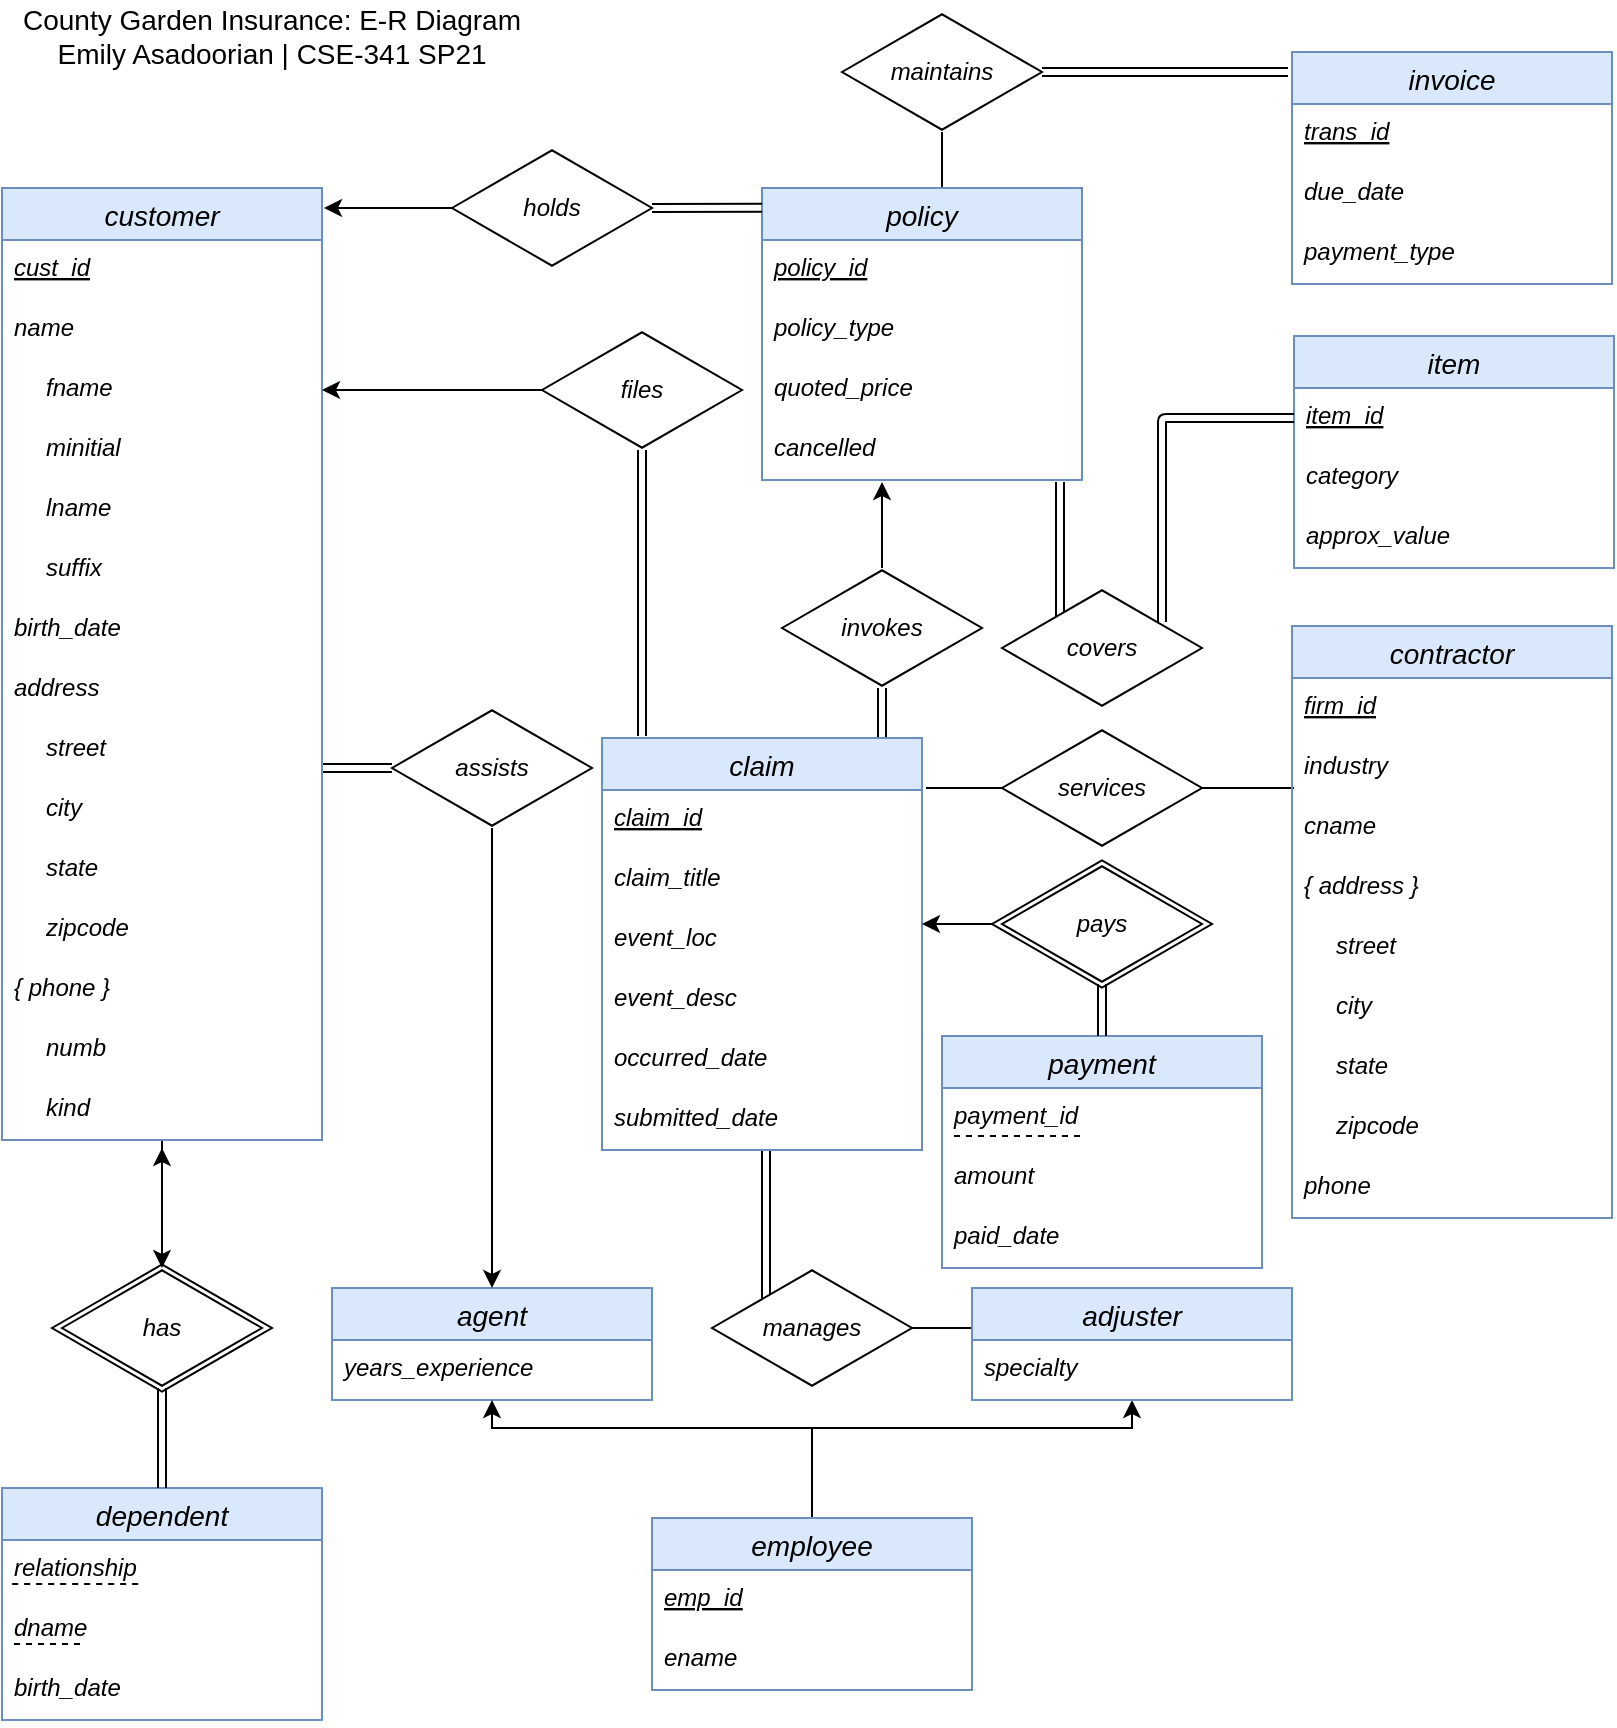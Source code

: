 <mxfile version="14.6.6" type="device"><diagram id="R2lEEEUBdFMjLlhIrx00" name="Page-1"><mxGraphModel dx="1215" dy="800" grid="1" gridSize="10" guides="1" tooltips="1" connect="1" arrows="1" fold="1" page="1" pageScale="1" pageWidth="850" pageHeight="1100" math="0" shadow="0" extFonts="Permanent Marker^https://fonts.googleapis.com/css?family=Permanent+Marker"><root><mxCell id="0"/><mxCell id="1" parent="0"/><mxCell id="RvAxAFnvMs2Ia5hlc790-140" value="" style="shape=link;html=1;fontFamily=Comic Sans MS;fontSize=14;entryX=0.29;entryY=0.233;entryDx=0;entryDy=0;entryPerimeter=0;" parent="1" target="RvAxAFnvMs2Ia5hlc790-136" edge="1"><mxGeometry width="100" relative="1" as="geometry"><mxPoint x="549" y="247" as="sourcePoint"/><mxPoint x="570" y="277" as="targetPoint"/></mxGeometry></mxCell><mxCell id="RvAxAFnvMs2Ia5hlc790-116" value="" style="html=1;whiteSpace=wrap;aspect=fixed;shape=isoRectangle;fontSize=14;align=left;" parent="1" vertex="1"><mxGeometry x="45" y="637" width="110" height="66" as="geometry"/></mxCell><mxCell id="RvAxAFnvMs2Ia5hlc790-90" value="" style="shape=link;html=1;entryX=0.5;entryY=1;entryDx=0;entryDy=0;entryPerimeter=0;" parent="1" target="RvAxAFnvMs2Ia5hlc790-89" edge="1"><mxGeometry width="100" relative="1" as="geometry"><mxPoint x="460" y="375" as="sourcePoint"/><mxPoint x="480" y="430" as="targetPoint"/></mxGeometry></mxCell><mxCell id="RvAxAFnvMs2Ia5hlc790-54" value="" style="shape=link;html=1;entryX=0.27;entryY=0.25;entryDx=0;entryDy=0;entryPerimeter=0;" parent="1" target="RvAxAFnvMs2Ia5hlc790-52" edge="1"><mxGeometry width="100" relative="1" as="geometry"><mxPoint x="402" y="581" as="sourcePoint"/><mxPoint x="641" y="537.02" as="targetPoint"/></mxGeometry></mxCell><mxCell id="RvAxAFnvMs2Ia5hlc790-83" value="" style="endArrow=none;html=1;entryX=0.006;entryY=0.833;entryDx=0;entryDy=0;exitX=0.99;exitY=0.5;exitDx=0;exitDy=0;exitPerimeter=0;entryPerimeter=0;" parent="1" source="RvAxAFnvMs2Ia5hlc790-81" target="RvAxAFnvMs2Ia5hlc790-86" edge="1"><mxGeometry width="50" height="50" relative="1" as="geometry"><mxPoint x="400" y="505" as="sourcePoint"/><mxPoint x="450" y="455" as="targetPoint"/></mxGeometry></mxCell><mxCell id="RvAxAFnvMs2Ia5hlc790-53" value="" style="endArrow=none;html=1;exitX=0.98;exitY=0.5;exitDx=0;exitDy=0;exitPerimeter=0;" parent="1" source="RvAxAFnvMs2Ia5hlc790-52" edge="1"><mxGeometry width="50" height="50" relative="1" as="geometry"><mxPoint x="400" y="565" as="sourcePoint"/><mxPoint x="505" y="670" as="targetPoint"/></mxGeometry></mxCell><mxCell id="RvAxAFnvMs2Ia5hlc790-25" value="" style="shape=link;html=1;entryX=0;entryY=0.5;entryDx=0;entryDy=0;entryPerimeter=0;" parent="1" target="RvAxAFnvMs2Ia5hlc790-19" edge="1"><mxGeometry width="100" relative="1" as="geometry"><mxPoint x="180" y="390" as="sourcePoint"/><mxPoint x="265" y="535" as="targetPoint"/></mxGeometry></mxCell><mxCell id="RvAxAFnvMs2Ia5hlc790-57" value="" style="shape=link;html=1;exitX=1;exitY=0.5;exitDx=0;exitDy=0;exitPerimeter=0;" parent="1" source="RvAxAFnvMs2Ia5hlc790-42" edge="1"><mxGeometry width="100" relative="1" as="geometry"><mxPoint x="660" y="190" as="sourcePoint"/><mxPoint x="663" y="42" as="targetPoint"/></mxGeometry></mxCell><mxCell id="RvAxAFnvMs2Ia5hlc790-55" value="" style="endArrow=none;html=1;entryX=0.5;entryY=1;entryDx=0;entryDy=0;entryPerimeter=0;" parent="1" target="RvAxAFnvMs2Ia5hlc790-42" edge="1"><mxGeometry width="50" height="50" relative="1" as="geometry"><mxPoint x="490" y="100" as="sourcePoint"/><mxPoint x="493" y="66" as="targetPoint"/></mxGeometry></mxCell><mxCell id="RvAxAFnvMs2Ia5hlc790-48" value="" style="shape=link;html=1;exitX=0.5;exitY=1;exitDx=0;exitDy=0;exitPerimeter=0;" parent="1" source="RvAxAFnvMs2Ia5hlc790-47" edge="1"><mxGeometry width="100" relative="1" as="geometry"><mxPoint x="380" y="440" as="sourcePoint"/><mxPoint x="340" y="374" as="targetPoint"/></mxGeometry></mxCell><mxCell id="RvAxAFnvMs2Ia5hlc790-10" value="agent" style="swimlane;fontStyle=2;childLayout=stackLayout;horizontal=1;startSize=26;horizontalStack=0;resizeParent=1;resizeParentMax=0;resizeLast=0;collapsible=1;marginBottom=0;align=center;fontSize=14;fillColor=#dae8fc;strokeColor=#6c8ebf;" parent="1" vertex="1"><mxGeometry x="185" y="650" width="160" height="56" as="geometry"/></mxCell><mxCell id="SOcDf07ZUQdl_huQNTsG-7" value="years_experience" style="text;strokeColor=none;fillColor=none;spacingLeft=4;spacingRight=4;overflow=hidden;rotatable=0;points=[[0,0.5],[1,0.5]];portConstraint=eastwest;fontSize=12;fontStyle=2" vertex="1" parent="RvAxAFnvMs2Ia5hlc790-10"><mxGeometry y="26" width="160" height="30" as="geometry"/></mxCell><mxCell id="RvAxAFnvMs2Ia5hlc790-127" style="edgeStyle=orthogonalEdgeStyle;rounded=0;orthogonalLoop=1;jettySize=auto;html=1;exitX=0.5;exitY=0;exitDx=0;exitDy=0;entryX=0.5;entryY=1;entryDx=0;entryDy=0;fontFamily=Comic Sans MS;fontSize=14;" parent="1" source="RvAxAFnvMs2Ia5hlc790-13" target="RvAxAFnvMs2Ia5hlc790-10" edge="1"><mxGeometry relative="1" as="geometry"><Array as="points"><mxPoint x="425" y="720"/><mxPoint x="265" y="720"/></Array></mxGeometry></mxCell><mxCell id="RvAxAFnvMs2Ia5hlc790-128" style="edgeStyle=orthogonalEdgeStyle;rounded=0;orthogonalLoop=1;jettySize=auto;html=1;exitX=0.5;exitY=0;exitDx=0;exitDy=0;entryX=0.5;entryY=1;entryDx=0;entryDy=0;fontFamily=Comic Sans MS;fontSize=14;" parent="1" source="RvAxAFnvMs2Ia5hlc790-13" target="RvAxAFnvMs2Ia5hlc790-16" edge="1"><mxGeometry relative="1" as="geometry"><Array as="points"><mxPoint x="425" y="720"/><mxPoint x="585" y="720"/></Array></mxGeometry></mxCell><mxCell id="RvAxAFnvMs2Ia5hlc790-13" value="employee" style="swimlane;fontStyle=2;childLayout=stackLayout;horizontal=1;startSize=26;horizontalStack=0;resizeParent=1;resizeParentMax=0;resizeLast=0;collapsible=1;marginBottom=0;align=center;fontSize=14;fillColor=#dae8fc;strokeColor=#6c8ebf;" parent="1" vertex="1"><mxGeometry x="345" y="765" width="160" height="86" as="geometry"/></mxCell><mxCell id="RvAxAFnvMs2Ia5hlc790-14" value="emp_id" style="text;strokeColor=none;fillColor=none;spacingLeft=4;spacingRight=4;overflow=hidden;rotatable=0;points=[[0,0.5],[1,0.5]];portConstraint=eastwest;fontSize=12;fontStyle=6" parent="RvAxAFnvMs2Ia5hlc790-13" vertex="1"><mxGeometry y="26" width="160" height="30" as="geometry"/></mxCell><mxCell id="RvAxAFnvMs2Ia5hlc790-15" value="ename&#xA;" style="text;strokeColor=none;fillColor=none;spacingLeft=4;spacingRight=4;overflow=hidden;rotatable=0;points=[[0,0.5],[1,0.5]];portConstraint=eastwest;fontSize=12;fontStyle=2" parent="RvAxAFnvMs2Ia5hlc790-13" vertex="1"><mxGeometry y="56" width="160" height="30" as="geometry"/></mxCell><mxCell id="RvAxAFnvMs2Ia5hlc790-16" value="adjuster" style="swimlane;fontStyle=2;childLayout=stackLayout;horizontal=1;startSize=26;horizontalStack=0;resizeParent=1;resizeParentMax=0;resizeLast=0;collapsible=1;marginBottom=0;align=center;fontSize=14;fillColor=#dae8fc;strokeColor=#6c8ebf;" parent="1" vertex="1"><mxGeometry x="505" y="650" width="160" height="56" as="geometry"/></mxCell><mxCell id="SOcDf07ZUQdl_huQNTsG-10" value="specialty" style="text;strokeColor=none;fillColor=none;spacingLeft=4;spacingRight=4;overflow=hidden;rotatable=0;points=[[0,0.5],[1,0.5]];portConstraint=eastwest;fontSize=12;fontStyle=2" vertex="1" parent="RvAxAFnvMs2Ia5hlc790-16"><mxGeometry y="26" width="160" height="30" as="geometry"/></mxCell><mxCell id="RvAxAFnvMs2Ia5hlc790-19" value="&lt;i&gt;assists&lt;/i&gt;" style="html=1;whiteSpace=wrap;aspect=fixed;shape=isoRectangle;" parent="1" vertex="1"><mxGeometry x="215" y="360" width="100" height="60" as="geometry"/></mxCell><mxCell id="RvAxAFnvMs2Ia5hlc790-34" value="policy" style="swimlane;fontStyle=2;childLayout=stackLayout;horizontal=1;startSize=26;horizontalStack=0;resizeParent=1;resizeParentMax=0;resizeLast=0;collapsible=1;marginBottom=0;align=center;fontSize=14;fillColor=#dae8fc;strokeColor=#6c8ebf;" parent="1" vertex="1"><mxGeometry x="400" y="100" width="160" height="146" as="geometry"/></mxCell><mxCell id="RvAxAFnvMs2Ia5hlc790-35" value="policy_id" style="text;strokeColor=none;fillColor=none;spacingLeft=4;spacingRight=4;overflow=hidden;rotatable=0;points=[[0,0.5],[1,0.5]];portConstraint=eastwest;fontSize=12;fontStyle=6" parent="RvAxAFnvMs2Ia5hlc790-34" vertex="1"><mxGeometry y="26" width="160" height="30" as="geometry"/></mxCell><mxCell id="RvAxAFnvMs2Ia5hlc790-36" value="policy_type" style="text;strokeColor=none;fillColor=none;spacingLeft=4;spacingRight=4;overflow=hidden;rotatable=0;points=[[0,0.5],[1,0.5]];portConstraint=eastwest;fontSize=12;fontStyle=2" parent="RvAxAFnvMs2Ia5hlc790-34" vertex="1"><mxGeometry y="56" width="160" height="30" as="geometry"/></mxCell><mxCell id="RvAxAFnvMs2Ia5hlc790-56" value="quoted_price" style="text;strokeColor=none;fillColor=none;spacingLeft=4;spacingRight=4;overflow=hidden;rotatable=0;points=[[0,0.5],[1,0.5]];portConstraint=eastwest;fontSize=12;fontStyle=2" parent="RvAxAFnvMs2Ia5hlc790-34" vertex="1"><mxGeometry y="86" width="160" height="30" as="geometry"/></mxCell><mxCell id="RvAxAFnvMs2Ia5hlc790-87" value="cancelled" style="text;strokeColor=none;fillColor=none;spacingLeft=4;spacingRight=4;overflow=hidden;rotatable=0;points=[[0,0.5],[1,0.5]];portConstraint=eastwest;fontSize=12;fontStyle=2" parent="RvAxAFnvMs2Ia5hlc790-34" vertex="1"><mxGeometry y="116" width="160" height="30" as="geometry"/></mxCell><mxCell id="RvAxAFnvMs2Ia5hlc790-37" value="invoice" style="swimlane;fontStyle=2;childLayout=stackLayout;horizontal=1;startSize=26;horizontalStack=0;resizeParent=1;resizeParentMax=0;resizeLast=0;collapsible=1;marginBottom=0;align=center;fontSize=14;fillColor=#dae8fc;strokeColor=#6c8ebf;" parent="1" vertex="1"><mxGeometry x="665" y="32" width="160" height="116" as="geometry"/></mxCell><mxCell id="RvAxAFnvMs2Ia5hlc790-38" value="trans_id" style="text;strokeColor=none;fillColor=none;spacingLeft=4;spacingRight=4;overflow=hidden;rotatable=0;points=[[0,0.5],[1,0.5]];portConstraint=eastwest;fontSize=12;fontStyle=6" parent="RvAxAFnvMs2Ia5hlc790-37" vertex="1"><mxGeometry y="26" width="160" height="30" as="geometry"/></mxCell><mxCell id="RvAxAFnvMs2Ia5hlc790-88" value="due_date" style="text;strokeColor=none;fillColor=none;spacingLeft=4;spacingRight=4;overflow=hidden;rotatable=0;points=[[0,0.5],[1,0.5]];portConstraint=eastwest;fontSize=12;fontStyle=2" parent="RvAxAFnvMs2Ia5hlc790-37" vertex="1"><mxGeometry y="56" width="160" height="30" as="geometry"/></mxCell><mxCell id="RvAxAFnvMs2Ia5hlc790-39" value="payment_type" style="text;strokeColor=none;fillColor=none;spacingLeft=4;spacingRight=4;overflow=hidden;rotatable=0;points=[[0,0.5],[1,0.5]];portConstraint=eastwest;fontSize=12;fontStyle=2" parent="RvAxAFnvMs2Ia5hlc790-37" vertex="1"><mxGeometry y="86" width="160" height="30" as="geometry"/></mxCell><mxCell id="RvAxAFnvMs2Ia5hlc790-41" value="&lt;i&gt;holds&lt;/i&gt;" style="html=1;whiteSpace=wrap;aspect=fixed;shape=isoRectangle;" parent="1" vertex="1"><mxGeometry x="245" y="80" width="100" height="60" as="geometry"/></mxCell><mxCell id="RvAxAFnvMs2Ia5hlc790-42" value="&lt;i&gt;maintains&lt;/i&gt;" style="html=1;whiteSpace=wrap;aspect=fixed;shape=isoRectangle;" parent="1" vertex="1"><mxGeometry x="440" y="12" width="100" height="60" as="geometry"/></mxCell><mxCell id="RvAxAFnvMs2Ia5hlc790-43" value="claim" style="swimlane;fontStyle=2;childLayout=stackLayout;horizontal=1;startSize=26;horizontalStack=0;resizeParent=1;resizeParentMax=0;resizeLast=0;collapsible=1;marginBottom=0;align=center;fontSize=14;fillColor=#dae8fc;strokeColor=#6c8ebf;" parent="1" vertex="1"><mxGeometry x="320" y="375" width="160" height="206" as="geometry"/></mxCell><mxCell id="RvAxAFnvMs2Ia5hlc790-44" value="claim_id" style="text;strokeColor=none;fillColor=none;spacingLeft=4;spacingRight=4;overflow=hidden;rotatable=0;points=[[0,0.5],[1,0.5]];portConstraint=eastwest;fontSize=12;fontStyle=6" parent="RvAxAFnvMs2Ia5hlc790-43" vertex="1"><mxGeometry y="26" width="160" height="30" as="geometry"/></mxCell><mxCell id="RvAxAFnvMs2Ia5hlc790-45" value="claim_title" style="text;strokeColor=none;fillColor=none;spacingLeft=4;spacingRight=4;overflow=hidden;rotatable=0;points=[[0,0.5],[1,0.5]];portConstraint=eastwest;fontSize=12;fontStyle=2" parent="RvAxAFnvMs2Ia5hlc790-43" vertex="1"><mxGeometry y="56" width="160" height="30" as="geometry"/></mxCell><mxCell id="RvAxAFnvMs2Ia5hlc790-92" value="event_loc" style="text;strokeColor=none;fillColor=none;spacingLeft=4;spacingRight=4;overflow=hidden;rotatable=0;points=[[0,0.5],[1,0.5]];portConstraint=eastwest;fontSize=12;fontStyle=2" parent="RvAxAFnvMs2Ia5hlc790-43" vertex="1"><mxGeometry y="86" width="160" height="30" as="geometry"/></mxCell><mxCell id="RvAxAFnvMs2Ia5hlc790-46" value="event_desc" style="text;strokeColor=none;fillColor=none;spacingLeft=4;spacingRight=4;overflow=hidden;rotatable=0;points=[[0,0.5],[1,0.5]];portConstraint=eastwest;fontSize=12;fontStyle=2" parent="RvAxAFnvMs2Ia5hlc790-43" vertex="1"><mxGeometry y="116" width="160" height="30" as="geometry"/></mxCell><mxCell id="RvAxAFnvMs2Ia5hlc790-67" value="occurred_date" style="text;strokeColor=none;fillColor=none;spacingLeft=4;spacingRight=4;overflow=hidden;rotatable=0;points=[[0,0.5],[1,0.5]];portConstraint=eastwest;fontSize=12;fontStyle=2" parent="RvAxAFnvMs2Ia5hlc790-43" vertex="1"><mxGeometry y="146" width="160" height="30" as="geometry"/></mxCell><mxCell id="RvAxAFnvMs2Ia5hlc790-68" value="submitted_date" style="text;strokeColor=none;fillColor=none;spacingLeft=4;spacingRight=4;overflow=hidden;rotatable=0;points=[[0,0.5],[1,0.5]];portConstraint=eastwest;fontSize=12;fontStyle=2" parent="RvAxAFnvMs2Ia5hlc790-43" vertex="1"><mxGeometry y="176" width="160" height="30" as="geometry"/></mxCell><mxCell id="RvAxAFnvMs2Ia5hlc790-47" value="&lt;i&gt;files&lt;/i&gt;" style="html=1;whiteSpace=wrap;aspect=fixed;shape=isoRectangle;" parent="1" vertex="1"><mxGeometry x="290" y="171" width="100" height="60" as="geometry"/></mxCell><mxCell id="RvAxAFnvMs2Ia5hlc790-52" value="&lt;i&gt;manages&lt;/i&gt;" style="html=1;whiteSpace=wrap;aspect=fixed;shape=isoRectangle;" parent="1" vertex="1"><mxGeometry x="375" y="640" width="100" height="60" as="geometry"/></mxCell><mxCell id="SOcDf07ZUQdl_huQNTsG-19" value="" style="edgeStyle=orthogonalEdgeStyle;rounded=0;orthogonalLoop=1;jettySize=auto;html=1;" edge="1" parent="1" source="RvAxAFnvMs2Ia5hlc790-6" target="RvAxAFnvMs2Ia5hlc790-114"><mxGeometry relative="1" as="geometry"/></mxCell><mxCell id="RvAxAFnvMs2Ia5hlc790-6" value="customer" style="swimlane;fontStyle=2;childLayout=stackLayout;horizontal=1;startSize=26;horizontalStack=0;resizeParent=1;resizeParentMax=0;resizeLast=0;collapsible=1;marginBottom=0;align=center;fontSize=14;fillColor=#dae8fc;strokeColor=#6c8ebf;" parent="1" vertex="1"><mxGeometry x="20" y="100" width="160" height="476" as="geometry"/></mxCell><mxCell id="RvAxAFnvMs2Ia5hlc790-7" value="cust_id" style="text;strokeColor=none;fillColor=none;spacingLeft=4;spacingRight=4;overflow=hidden;rotatable=0;points=[[0,0.5],[1,0.5]];portConstraint=eastwest;fontSize=12;fontStyle=6" parent="RvAxAFnvMs2Ia5hlc790-6" vertex="1"><mxGeometry y="26" width="160" height="30" as="geometry"/></mxCell><mxCell id="RvAxAFnvMs2Ia5hlc790-8" value="name&#xA;" style="text;strokeColor=none;fillColor=none;spacingLeft=4;spacingRight=4;overflow=hidden;rotatable=0;points=[[0,0.5],[1,0.5]];portConstraint=eastwest;fontSize=12;fontStyle=2" parent="RvAxAFnvMs2Ia5hlc790-6" vertex="1"><mxGeometry y="56" width="160" height="30" as="geometry"/></mxCell><mxCell id="RvAxAFnvMs2Ia5hlc790-58" value="fname" style="text;strokeColor=none;fillColor=none;spacingLeft=20;spacingRight=4;overflow=hidden;rotatable=0;points=[[0,0.5],[1,0.5]];portConstraint=eastwest;fontSize=12;fontStyle=2;align=left;" parent="RvAxAFnvMs2Ia5hlc790-6" vertex="1"><mxGeometry y="86" width="160" height="30" as="geometry"/></mxCell><mxCell id="RvAxAFnvMs2Ia5hlc790-59" value="minitial" style="text;strokeColor=none;fillColor=none;spacingLeft=20;spacingRight=4;overflow=hidden;rotatable=0;points=[[0,0.5],[1,0.5]];portConstraint=eastwest;fontSize=12;fontStyle=2" parent="RvAxAFnvMs2Ia5hlc790-6" vertex="1"><mxGeometry y="116" width="160" height="30" as="geometry"/></mxCell><mxCell id="RvAxAFnvMs2Ia5hlc790-60" value="lname" style="text;strokeColor=none;fillColor=none;spacingLeft=20;spacingRight=4;overflow=hidden;rotatable=0;points=[[0,0.5],[1,0.5]];portConstraint=eastwest;fontSize=12;fontStyle=2;align=left;" parent="RvAxAFnvMs2Ia5hlc790-6" vertex="1"><mxGeometry y="146" width="160" height="30" as="geometry"/></mxCell><mxCell id="SOcDf07ZUQdl_huQNTsG-13" value="suffix" style="text;strokeColor=none;fillColor=none;spacingLeft=20;spacingRight=4;overflow=hidden;rotatable=0;points=[[0,0.5],[1,0.5]];portConstraint=eastwest;fontSize=12;fontStyle=2;align=left;" vertex="1" parent="RvAxAFnvMs2Ia5hlc790-6"><mxGeometry y="176" width="160" height="30" as="geometry"/></mxCell><mxCell id="RvAxAFnvMs2Ia5hlc790-118" value="birth_date" style="text;strokeColor=none;fillColor=none;spacingLeft=4;spacingRight=4;overflow=hidden;rotatable=0;points=[[0,0.5],[1,0.5]];portConstraint=eastwest;fontSize=12;fontStyle=2" parent="RvAxAFnvMs2Ia5hlc790-6" vertex="1"><mxGeometry y="206" width="160" height="30" as="geometry"/></mxCell><mxCell id="RvAxAFnvMs2Ia5hlc790-61" value="address" style="text;strokeColor=none;fillColor=none;spacingLeft=4;spacingRight=4;overflow=hidden;rotatable=0;points=[[0,0.5],[1,0.5]];portConstraint=eastwest;fontSize=12;fontStyle=2;align=left;" parent="RvAxAFnvMs2Ia5hlc790-6" vertex="1"><mxGeometry y="236" width="160" height="30" as="geometry"/></mxCell><mxCell id="RvAxAFnvMs2Ia5hlc790-62" value="street" style="text;strokeColor=none;fillColor=none;spacingLeft=20;spacingRight=4;overflow=hidden;rotatable=0;points=[[0,0.5],[1,0.5]];portConstraint=eastwest;fontSize=12;fontStyle=2;align=left;" parent="RvAxAFnvMs2Ia5hlc790-6" vertex="1"><mxGeometry y="266" width="160" height="30" as="geometry"/></mxCell><mxCell id="RvAxAFnvMs2Ia5hlc790-63" value="city" style="text;strokeColor=none;fillColor=none;spacingLeft=20;spacingRight=4;overflow=hidden;rotatable=0;points=[[0,0.5],[1,0.5]];portConstraint=eastwest;fontSize=12;fontStyle=2;align=left;" parent="RvAxAFnvMs2Ia5hlc790-6" vertex="1"><mxGeometry y="296" width="160" height="30" as="geometry"/></mxCell><mxCell id="RvAxAFnvMs2Ia5hlc790-64" value="state" style="text;strokeColor=none;fillColor=none;spacingLeft=20;spacingRight=4;overflow=hidden;rotatable=0;points=[[0,0.5],[1,0.5]];portConstraint=eastwest;fontSize=12;fontStyle=2" parent="RvAxAFnvMs2Ia5hlc790-6" vertex="1"><mxGeometry y="326" width="160" height="30" as="geometry"/></mxCell><mxCell id="RvAxAFnvMs2Ia5hlc790-65" value="zipcode" style="text;strokeColor=none;fillColor=none;spacingLeft=20;spacingRight=4;overflow=hidden;rotatable=0;points=[[0,0.5],[1,0.5]];portConstraint=eastwest;fontSize=12;fontStyle=2" parent="RvAxAFnvMs2Ia5hlc790-6" vertex="1"><mxGeometry y="356" width="160" height="30" as="geometry"/></mxCell><mxCell id="RvAxAFnvMs2Ia5hlc790-66" value="{ phone }" style="text;strokeColor=none;fillColor=none;spacingLeft=4;spacingRight=4;overflow=hidden;rotatable=0;points=[[0,0.5],[1,0.5]];portConstraint=eastwest;fontSize=12;fontStyle=2" parent="RvAxAFnvMs2Ia5hlc790-6" vertex="1"><mxGeometry y="386" width="160" height="30" as="geometry"/></mxCell><mxCell id="SOcDf07ZUQdl_huQNTsG-15" value="numb" style="text;strokeColor=none;fillColor=none;spacingLeft=20;spacingRight=4;overflow=hidden;rotatable=0;points=[[0,0.5],[1,0.5]];portConstraint=eastwest;fontSize=12;fontStyle=2" vertex="1" parent="RvAxAFnvMs2Ia5hlc790-6"><mxGeometry y="416" width="160" height="30" as="geometry"/></mxCell><mxCell id="SOcDf07ZUQdl_huQNTsG-17" value="kind" style="text;strokeColor=none;fillColor=none;spacingLeft=20;spacingRight=4;overflow=hidden;rotatable=0;points=[[0,0.5],[1,0.5]];portConstraint=eastwest;fontSize=12;fontStyle=2" vertex="1" parent="RvAxAFnvMs2Ia5hlc790-6"><mxGeometry y="446" width="160" height="30" as="geometry"/></mxCell><mxCell id="RvAxAFnvMs2Ia5hlc790-69" value="contractor" style="swimlane;fontStyle=2;childLayout=stackLayout;horizontal=1;startSize=26;horizontalStack=0;resizeParent=1;resizeParentMax=0;resizeLast=0;collapsible=1;marginBottom=0;align=center;fontSize=14;fillColor=#dae8fc;strokeColor=#6c8ebf;" parent="1" vertex="1"><mxGeometry x="665" y="319" width="160" height="296" as="geometry"/></mxCell><mxCell id="RvAxAFnvMs2Ia5hlc790-70" value="firm_id" style="text;strokeColor=none;fillColor=none;spacingLeft=4;spacingRight=4;overflow=hidden;rotatable=0;points=[[0,0.5],[1,0.5]];portConstraint=eastwest;fontSize=12;fontStyle=6" parent="RvAxAFnvMs2Ia5hlc790-69" vertex="1"><mxGeometry y="26" width="160" height="30" as="geometry"/></mxCell><mxCell id="RvAxAFnvMs2Ia5hlc790-86" value="industry" style="text;strokeColor=none;fillColor=none;spacingLeft=4;spacingRight=4;overflow=hidden;rotatable=0;points=[[0,0.5],[1,0.5]];portConstraint=eastwest;fontSize=12;fontStyle=2" parent="RvAxAFnvMs2Ia5hlc790-69" vertex="1"><mxGeometry y="56" width="160" height="30" as="geometry"/></mxCell><mxCell id="RvAxAFnvMs2Ia5hlc790-71" value="cname&#xA;" style="text;strokeColor=none;fillColor=none;spacingLeft=4;spacingRight=4;overflow=hidden;rotatable=0;points=[[0,0.5],[1,0.5]];portConstraint=eastwest;fontSize=12;fontStyle=2" parent="RvAxAFnvMs2Ia5hlc790-69" vertex="1"><mxGeometry y="86" width="160" height="30" as="geometry"/></mxCell><mxCell id="RvAxAFnvMs2Ia5hlc790-75" value="{ address }" style="text;strokeColor=none;fillColor=none;spacingLeft=4;spacingRight=4;overflow=hidden;rotatable=0;points=[[0,0.5],[1,0.5]];portConstraint=eastwest;fontSize=12;fontStyle=2;align=left;" parent="RvAxAFnvMs2Ia5hlc790-69" vertex="1"><mxGeometry y="116" width="160" height="30" as="geometry"/></mxCell><mxCell id="RvAxAFnvMs2Ia5hlc790-76" value="street" style="text;strokeColor=none;fillColor=none;spacingLeft=20;spacingRight=4;overflow=hidden;rotatable=0;points=[[0,0.5],[1,0.5]];portConstraint=eastwest;fontSize=12;fontStyle=2;align=left;" parent="RvAxAFnvMs2Ia5hlc790-69" vertex="1"><mxGeometry y="146" width="160" height="30" as="geometry"/></mxCell><mxCell id="RvAxAFnvMs2Ia5hlc790-77" value="city" style="text;strokeColor=none;fillColor=none;spacingLeft=20;spacingRight=4;overflow=hidden;rotatable=0;points=[[0,0.5],[1,0.5]];portConstraint=eastwest;fontSize=12;fontStyle=2;align=left;" parent="RvAxAFnvMs2Ia5hlc790-69" vertex="1"><mxGeometry y="176" width="160" height="30" as="geometry"/></mxCell><mxCell id="RvAxAFnvMs2Ia5hlc790-78" value="state" style="text;strokeColor=none;fillColor=none;spacingLeft=20;spacingRight=4;overflow=hidden;rotatable=0;points=[[0,0.5],[1,0.5]];portConstraint=eastwest;fontSize=12;fontStyle=2" parent="RvAxAFnvMs2Ia5hlc790-69" vertex="1"><mxGeometry y="206" width="160" height="30" as="geometry"/></mxCell><mxCell id="RvAxAFnvMs2Ia5hlc790-79" value="zipcode" style="text;strokeColor=none;fillColor=none;spacingLeft=20;spacingRight=4;overflow=hidden;rotatable=0;points=[[0,0.5],[1,0.5]];portConstraint=eastwest;fontSize=12;fontStyle=2" parent="RvAxAFnvMs2Ia5hlc790-69" vertex="1"><mxGeometry y="236" width="160" height="30" as="geometry"/></mxCell><mxCell id="RvAxAFnvMs2Ia5hlc790-80" value="phone" style="text;strokeColor=none;fillColor=none;spacingLeft=4;spacingRight=4;overflow=hidden;rotatable=0;points=[[0,0.5],[1,0.5]];portConstraint=eastwest;fontSize=12;fontStyle=2" parent="RvAxAFnvMs2Ia5hlc790-69" vertex="1"><mxGeometry y="266" width="160" height="30" as="geometry"/></mxCell><mxCell id="RvAxAFnvMs2Ia5hlc790-81" value="&lt;i&gt;services&lt;/i&gt;" style="html=1;whiteSpace=wrap;aspect=fixed;shape=isoRectangle;" parent="1" vertex="1"><mxGeometry x="520" y="370" width="100" height="60" as="geometry"/></mxCell><mxCell id="RvAxAFnvMs2Ia5hlc790-84" value="" style="endArrow=none;html=1;entryX=0;entryY=0.5;entryDx=0;entryDy=0;entryPerimeter=0;" parent="1" target="RvAxAFnvMs2Ia5hlc790-81" edge="1"><mxGeometry width="50" height="50" relative="1" as="geometry"><mxPoint x="482" y="400" as="sourcePoint"/><mxPoint x="520" y="403" as="targetPoint"/></mxGeometry></mxCell><mxCell id="RvAxAFnvMs2Ia5hlc790-51" value="" style="shape=link;html=1;entryX=0;entryY=0.068;entryDx=0;entryDy=0;entryPerimeter=0;exitX=1;exitY=0.5;exitDx=0;exitDy=0;exitPerimeter=0;" parent="1" source="RvAxAFnvMs2Ia5hlc790-41" target="RvAxAFnvMs2Ia5hlc790-34" edge="1"><mxGeometry width="100" relative="1" as="geometry"><mxPoint x="340" y="90" as="sourcePoint"/><mxPoint x="450" y="150" as="targetPoint"/></mxGeometry></mxCell><mxCell id="RvAxAFnvMs2Ia5hlc790-89" value="&lt;i&gt;invokes&lt;/i&gt;" style="html=1;whiteSpace=wrap;aspect=fixed;shape=isoRectangle;" parent="1" vertex="1"><mxGeometry x="410" y="290" width="100" height="60" as="geometry"/></mxCell><mxCell id="RvAxAFnvMs2Ia5hlc790-94" value="&lt;div style=&quot;font-size: 14px;&quot;&gt;County Garden Insurance: E-R Diagram&lt;/div&gt;&lt;div style=&quot;font-size: 14px;&quot;&gt;Emily Asadoorian | CSE-341 SP21&lt;br style=&quot;font-size: 14px;&quot;&gt;&lt;/div&gt;" style="text;html=1;strokeColor=none;fillColor=none;align=center;verticalAlign=middle;whiteSpace=wrap;rounded=0;fontSize=14;" parent="1" vertex="1"><mxGeometry x="20" y="12" width="270" height="23" as="geometry"/></mxCell><mxCell id="RvAxAFnvMs2Ia5hlc790-95" value="" style="endArrow=classic;html=1;fontSize=14;exitX=0.5;exitY=1;exitDx=0;exitDy=0;exitPerimeter=0;entryX=0.5;entryY=0;entryDx=0;entryDy=0;" parent="1" source="RvAxAFnvMs2Ia5hlc790-19" target="RvAxAFnvMs2Ia5hlc790-10" edge="1"><mxGeometry width="50" height="50" relative="1" as="geometry"><mxPoint x="260" y="420" as="sourcePoint"/><mxPoint x="450" y="570" as="targetPoint"/></mxGeometry></mxCell><mxCell id="RvAxAFnvMs2Ia5hlc790-96" value="" style="endArrow=classic;html=1;fontSize=14;exitX=0.5;exitY=0;exitDx=0;exitDy=0;exitPerimeter=0;" parent="1" source="RvAxAFnvMs2Ia5hlc790-89" edge="1"><mxGeometry width="50" height="50" relative="1" as="geometry"><mxPoint x="450" y="310" as="sourcePoint"/><mxPoint x="460" y="247" as="targetPoint"/></mxGeometry></mxCell><mxCell id="RvAxAFnvMs2Ia5hlc790-98" value="" style="endArrow=classic;html=1;fontSize=14;" parent="1" edge="1"><mxGeometry width="50" height="50" relative="1" as="geometry"><mxPoint x="245" y="110" as="sourcePoint"/><mxPoint x="181" y="110" as="targetPoint"/></mxGeometry></mxCell><mxCell id="RvAxAFnvMs2Ia5hlc790-100" value="" style="endArrow=classic;html=1;fontSize=14;exitX=0;exitY=0.5;exitDx=0;exitDy=0;exitPerimeter=0;entryX=1;entryY=0.5;entryDx=0;entryDy=0;" parent="1" source="RvAxAFnvMs2Ia5hlc790-47" target="RvAxAFnvMs2Ia5hlc790-58" edge="1"><mxGeometry width="50" height="50" relative="1" as="geometry"><mxPoint x="240" y="200" as="sourcePoint"/><mxPoint x="180" y="201" as="targetPoint"/></mxGeometry></mxCell><mxCell id="RvAxAFnvMs2Ia5hlc790-102" value="dependent" style="swimlane;fontStyle=2;childLayout=stackLayout;horizontal=1;startSize=26;horizontalStack=0;resizeParent=1;resizeParentMax=0;resizeLast=0;collapsible=1;marginBottom=0;align=center;fontSize=14;fillColor=#dae8fc;strokeColor=#6c8ebf;" parent="1" vertex="1"><mxGeometry x="20" y="750" width="160" height="116" as="geometry"/></mxCell><mxCell id="RvAxAFnvMs2Ia5hlc790-117" value="relationship" style="text;strokeColor=none;fillColor=none;spacingLeft=4;spacingRight=4;overflow=hidden;rotatable=0;points=[[0,0.5],[1,0.5]];portConstraint=eastwest;fontSize=12;fontStyle=2" parent="RvAxAFnvMs2Ia5hlc790-102" vertex="1"><mxGeometry y="26" width="160" height="30" as="geometry"/></mxCell><mxCell id="RvAxAFnvMs2Ia5hlc790-104" value="dname&#xA;" style="text;strokeColor=none;fillColor=none;spacingLeft=4;spacingRight=4;overflow=hidden;rotatable=0;points=[[0,0.5],[1,0.5]];portConstraint=eastwest;fontSize=12;fontStyle=2" parent="RvAxAFnvMs2Ia5hlc790-102" vertex="1"><mxGeometry y="56" width="160" height="30" as="geometry"/></mxCell><mxCell id="RvAxAFnvMs2Ia5hlc790-119" value="birth_date" style="text;strokeColor=none;fillColor=none;spacingLeft=4;spacingRight=4;overflow=hidden;rotatable=0;points=[[0,0.5],[1,0.5]];portConstraint=eastwest;fontSize=12;fontStyle=2;align=left;" parent="RvAxAFnvMs2Ia5hlc790-102" vertex="1"><mxGeometry y="86" width="160" height="30" as="geometry"/></mxCell><mxCell id="RvAxAFnvMs2Ia5hlc790-123" value="" style="endArrow=none;dashed=1;html=1;fontFamily=Comic Sans MS;fontSize=14;" parent="RvAxAFnvMs2Ia5hlc790-102" edge="1"><mxGeometry width="50" height="50" relative="1" as="geometry"><mxPoint x="6" y="78" as="sourcePoint"/><mxPoint x="41" y="78" as="targetPoint"/></mxGeometry></mxCell><mxCell id="RvAxAFnvMs2Ia5hlc790-124" value="" style="endArrow=none;dashed=1;html=1;fontFamily=Comic Sans MS;fontSize=14;exitX=0.013;exitY=0.767;exitDx=0;exitDy=0;exitPerimeter=0;" parent="RvAxAFnvMs2Ia5hlc790-102" edge="1"><mxGeometry width="50" height="50" relative="1" as="geometry"><mxPoint x="5.08" y="48.01" as="sourcePoint"/><mxPoint x="70" y="48" as="targetPoint"/></mxGeometry></mxCell><mxCell id="RvAxAFnvMs2Ia5hlc790-114" value="&lt;i&gt;has&lt;/i&gt;" style="html=1;whiteSpace=wrap;aspect=fixed;shape=isoRectangle;" parent="1" vertex="1"><mxGeometry x="50" y="640" width="100" height="60" as="geometry"/></mxCell><mxCell id="RvAxAFnvMs2Ia5hlc790-115" value="" style="shape=link;html=1;fontSize=14;exitX=0.5;exitY=1;exitDx=0;exitDy=0;exitPerimeter=0;entryX=0.5;entryY=0;entryDx=0;entryDy=0;" parent="1" source="RvAxAFnvMs2Ia5hlc790-114" target="RvAxAFnvMs2Ia5hlc790-102" edge="1"><mxGeometry width="100" relative="1" as="geometry"><mxPoint x="380" y="622" as="sourcePoint"/><mxPoint x="480" y="622" as="targetPoint"/></mxGeometry></mxCell><mxCell id="RvAxAFnvMs2Ia5hlc790-120" value="" style="endArrow=classic;html=1;fontSize=14;exitX=0.5;exitY=0;exitDx=0;exitDy=0;exitPerimeter=0;" parent="1" source="RvAxAFnvMs2Ia5hlc790-116" edge="1"><mxGeometry width="50" height="50" relative="1" as="geometry"><mxPoint x="400" y="560" as="sourcePoint"/><mxPoint x="100" y="580" as="targetPoint"/></mxGeometry></mxCell><mxCell id="RvAxAFnvMs2Ia5hlc790-129" value="item" style="swimlane;fontStyle=2;childLayout=stackLayout;horizontal=1;startSize=26;horizontalStack=0;resizeParent=1;resizeParentMax=0;resizeLast=0;collapsible=1;marginBottom=0;align=center;fontSize=14;fillColor=#dae8fc;strokeColor=#6c8ebf;" parent="1" vertex="1"><mxGeometry x="666" y="174" width="160" height="116" as="geometry"/></mxCell><mxCell id="RvAxAFnvMs2Ia5hlc790-130" value="item_id" style="text;strokeColor=none;fillColor=none;spacingLeft=4;spacingRight=4;overflow=hidden;rotatable=0;points=[[0,0.5],[1,0.5]];portConstraint=eastwest;fontSize=12;fontStyle=6" parent="RvAxAFnvMs2Ia5hlc790-129" vertex="1"><mxGeometry y="26" width="160" height="30" as="geometry"/></mxCell><mxCell id="RvAxAFnvMs2Ia5hlc790-131" value="category" style="text;strokeColor=none;fillColor=none;spacingLeft=4;spacingRight=4;overflow=hidden;rotatable=0;points=[[0,0.5],[1,0.5]];portConstraint=eastwest;fontSize=12;fontStyle=2" parent="RvAxAFnvMs2Ia5hlc790-129" vertex="1"><mxGeometry y="56" width="160" height="30" as="geometry"/></mxCell><mxCell id="RvAxAFnvMs2Ia5hlc790-132" value="approx_value" style="text;strokeColor=none;fillColor=none;spacingLeft=4;spacingRight=4;overflow=hidden;rotatable=0;points=[[0,0.5],[1,0.5]];portConstraint=eastwest;fontSize=12;fontStyle=2" parent="RvAxAFnvMs2Ia5hlc790-129" vertex="1"><mxGeometry y="86" width="160" height="30" as="geometry"/></mxCell><mxCell id="RvAxAFnvMs2Ia5hlc790-135" value="" style="shape=link;html=1;fontFamily=Comic Sans MS;fontSize=14;entryX=0;entryY=0.5;entryDx=0;entryDy=0;" parent="1" target="RvAxAFnvMs2Ia5hlc790-130" edge="1"><mxGeometry width="100" relative="1" as="geometry"><mxPoint x="600" y="317" as="sourcePoint"/><mxPoint x="480" y="360" as="targetPoint"/><Array as="points"><mxPoint x="600" y="215"/></Array></mxGeometry></mxCell><mxCell id="RvAxAFnvMs2Ia5hlc790-136" value="&lt;i&gt;covers&lt;/i&gt;" style="html=1;whiteSpace=wrap;aspect=fixed;shape=isoRectangle;" parent="1" vertex="1"><mxGeometry x="520" y="300" width="100" height="60" as="geometry"/></mxCell><mxCell id="RvAxAFnvMs2Ia5hlc790-141" value="payment" style="swimlane;fontStyle=2;childLayout=stackLayout;horizontal=1;startSize=26;horizontalStack=0;resizeParent=1;resizeParentMax=0;resizeLast=0;collapsible=1;marginBottom=0;align=center;fontSize=14;fillColor=#dae8fc;strokeColor=#6c8ebf;" parent="1" vertex="1"><mxGeometry x="490" y="524" width="160" height="116" as="geometry"/></mxCell><mxCell id="RvAxAFnvMs2Ia5hlc790-142" value="payment_id" style="text;strokeColor=none;fillColor=none;spacingLeft=4;spacingRight=4;overflow=hidden;rotatable=0;points=[[0,0.5],[1,0.5]];portConstraint=eastwest;fontSize=12;fontStyle=2" parent="RvAxAFnvMs2Ia5hlc790-141" vertex="1"><mxGeometry y="26" width="160" height="30" as="geometry"/></mxCell><mxCell id="RvAxAFnvMs2Ia5hlc790-147" value="" style="endArrow=none;dashed=1;html=1;fontFamily=Comic Sans MS;fontSize=14;exitX=0.013;exitY=0.767;exitDx=0;exitDy=0;exitPerimeter=0;" parent="RvAxAFnvMs2Ia5hlc790-141" edge="1"><mxGeometry width="50" height="50" relative="1" as="geometry"><mxPoint x="6.0" y="50.01" as="sourcePoint"/><mxPoint x="70" y="50" as="targetPoint"/></mxGeometry></mxCell><mxCell id="RvAxAFnvMs2Ia5hlc790-146" value="amount" style="text;strokeColor=none;fillColor=none;spacingLeft=4;spacingRight=4;overflow=hidden;rotatable=0;points=[[0,0.5],[1,0.5]];portConstraint=eastwest;fontSize=12;fontStyle=2" parent="RvAxAFnvMs2Ia5hlc790-141" vertex="1"><mxGeometry y="56" width="160" height="30" as="geometry"/></mxCell><mxCell id="SOcDf07ZUQdl_huQNTsG-20" value="paid_date" style="text;strokeColor=none;fillColor=none;spacingLeft=4;spacingRight=4;overflow=hidden;rotatable=0;points=[[0,0.5],[1,0.5]];portConstraint=eastwest;fontSize=12;fontStyle=2" vertex="1" parent="RvAxAFnvMs2Ia5hlc790-141"><mxGeometry y="86" width="160" height="30" as="geometry"/></mxCell><mxCell id="RvAxAFnvMs2Ia5hlc790-144" value="" style="html=1;whiteSpace=wrap;aspect=fixed;shape=isoRectangle;fontSize=14;align=left;" parent="1" vertex="1"><mxGeometry x="515" y="435" width="110" height="66" as="geometry"/></mxCell><mxCell id="RvAxAFnvMs2Ia5hlc790-145" value="&lt;i&gt;pays&lt;/i&gt;" style="html=1;whiteSpace=wrap;aspect=fixed;shape=isoRectangle;" parent="1" vertex="1"><mxGeometry x="520" y="438" width="100" height="60" as="geometry"/></mxCell><mxCell id="RvAxAFnvMs2Ia5hlc790-148" value="" style="shape=link;html=1;fontFamily=Comic Sans MS;fontSize=14;entryX=0.5;entryY=0;entryDx=0;entryDy=0;exitX=0.5;exitY=1;exitDx=0;exitDy=0;exitPerimeter=0;" parent="1" source="RvAxAFnvMs2Ia5hlc790-145" target="RvAxAFnvMs2Ia5hlc790-141" edge="1"><mxGeometry width="100" relative="1" as="geometry"><mxPoint x="380" y="410" as="sourcePoint"/><mxPoint x="480" y="410" as="targetPoint"/></mxGeometry></mxCell><mxCell id="RvAxAFnvMs2Ia5hlc790-150" value="" style="endArrow=classic;html=1;fontFamily=Comic Sans MS;fontSize=14;exitX=-0.05;exitY=0.5;exitDx=0;exitDy=0;exitPerimeter=0;" parent="1" source="RvAxAFnvMs2Ia5hlc790-145" edge="1"><mxGeometry width="50" height="50" relative="1" as="geometry"><mxPoint x="510" y="468" as="sourcePoint"/><mxPoint x="480" y="468" as="targetPoint"/></mxGeometry></mxCell></root></mxGraphModel></diagram></mxfile>